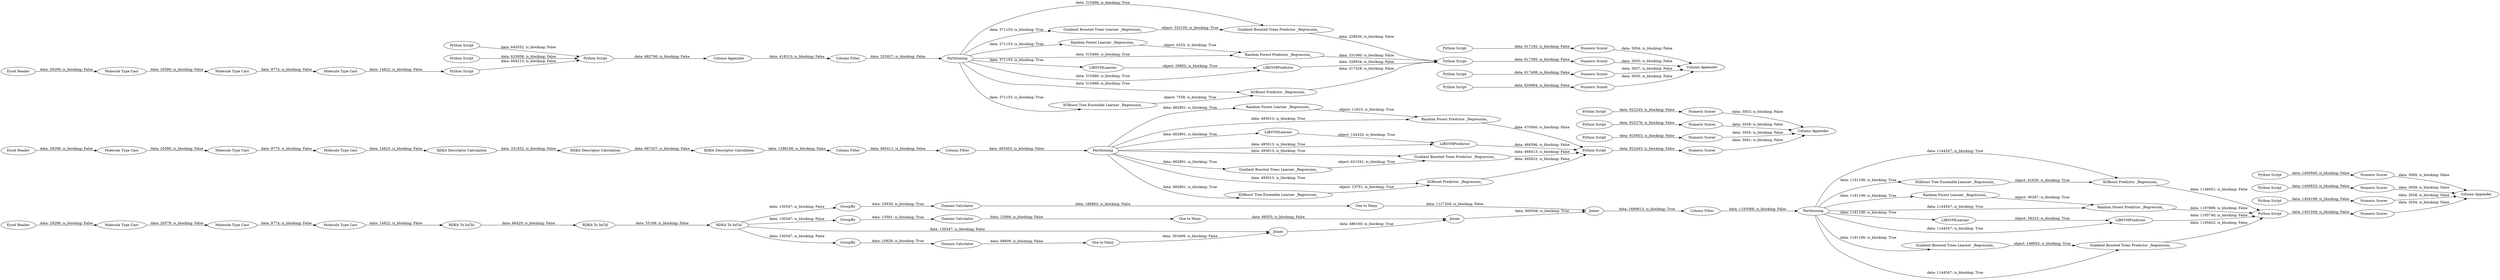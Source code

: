 digraph {
	"-2956628724812937833_284" [label="Domain Calculator"]
	"-2957802105911695908_276" [label="RDKit Descriptor Calculation"]
	"-7642157495208569630_685" [label="Python Script"]
	"-3919158200163146545_687" [label="Column Appender"]
	"2181174916298871295_961" [label="Excel Reader"]
	"3551017868129764622_5" [label="Molecule Type Cast"]
	"2181174916298871295_706" [label="Column Filter"]
	"-2956628724812937833_263" [label="One to Many"]
	"-3919158200163146545_682" [label="Numeric Scorer"]
	"2181174916298871295_576" [label=Partitioning]
	"-2957802105911695908_275" [label="RDKit Descriptor Calculation"]
	"2181174916298871295_910" [label=LIBSVMLearner]
	"3349509398306546043_146" [label="Python Script"]
	"2181174916298871295_404" [label="Gradient Boosted Trees Predictor _Regression_"]
	"2181174916298871295_383" [label="Gradient Boosted Trees Learner _Regression_"]
	"2181174916298871295_946" [label=Partitioning]
	"3349509398306546043_150" [label="Python Script"]
	"3551017868129764622_3" [label="Molecule Type Cast"]
	"2128226623436983558_680" [label="Python Script"]
	"2181174916298871295_914" [label="Random Forest Learner _Regression_"]
	"-7642157495208569630_683" [label="Python Script"]
	"-7642157495208569630_684" [label="Numeric Scorer"]
	"2181174916298871295_964" [label="Excel Reader"]
	"-6471460998086589833_3" [label="Molecule Type Cast"]
	"2181174916298871295_377" [label="Random Forest Learner _Regression_"]
	"2181174916298871295_407" [label=LIBSVMPredictor]
	"2181174916298871295_951" [label="XGBoost Predictor _Regression_"]
	"9213239237462918283_4" [label="Molecule Type Cast"]
	"2181174916298871295_375" [label="XGBoost Predictor _Regression_"]
	"2181174916298871295_904" [label="Random Forest Predictor _Regression_"]
	"2128226623436983558_683" [label="Python Script"]
	"-7642157495208569630_682" [label="Numeric Scorer"]
	"2128226623436983558_687" [label="Column Appender"]
	"-7642157495208569630_687" [label="Column Appender"]
	"2181174916298871295_911" [label="XGBoost Tree Ensemble Learner _Regression_"]
	"-6471460998086589833_5" [label="Molecule Type Cast"]
	"2181174916298871295_402" [label="Random Forest Predictor _Regression_"]
	"2181174916298871295_909" [label="Gradient Boosted Trees Learner _Regression_"]
	"3551017868129764622_10" [label="RDKit To InChI"]
	"-3919158200163146545_399" [label="Numeric Scorer"]
	"-2956628724812937833_267" [label="One to Many"]
	"-7642157495208569630_399" [label="Numeric Scorer"]
	"-3919158200163146545_681" [label="Python Script"]
	"-2956628724812937833_283" [label="Domain Calculator"]
	"-3919158200163146545_680" [label="Python Script"]
	"-7642157495208569630_681" [label="Python Script"]
	"-2956628724812937833_266" [label=GroupBy]
	"2181174916298871295_906" [label="Column Filter"]
	"2128226623436983558_681" [label="Python Script"]
	"-2956628724812937833_262" [label=GroupBy]
	"2181174916298871295_913" [label="Gradient Boosted Trees Predictor _Regression_"]
	"-3919158200163146545_684" [label="Numeric Scorer"]
	"2181174916298871295_950" [label="XGBoost Tree Ensemble Learner _Regression_"]
	"2181174916298871295_908" [label=Partitioning]
	"2128226623436983558_684" [label="Numeric Scorer"]
	"2181174916298871295_949" [label="Random Forest Learner _Regression_"]
	"-2956628724812937833_264" [label="One to Many"]
	"-3919158200163146545_686" [label="Numeric Scorer"]
	"-2956628724812937833_288" [label=Joiner]
	"2181174916298871295_682" [label="XGBoost Tree Ensemble Learner _Regression_"]
	"3349509398306546043_147" [label="Python Script"]
	"9213239237462918283_3" [label="Molecule Type Cast"]
	"-2957802105911695908_278" [label="Column Filter"]
	"3349509398306546043_271" [label="Column Appender"]
	"3551017868129764622_4" [label="Molecule Type Cast"]
	"2181174916298871295_392" [label=LIBSVMLearner]
	"-2956628724812937833_289" [label=Joiner]
	"2181174916298871295_953" [label="Random Forest Predictor _Regression_"]
	"-3919158200163146545_685" [label="Python Script"]
	"2181174916298871295_948" [label=LIBSVMLearner]
	"2181174916298871295_957" [label="Gradient Boosted Trees Predictor _Regression_"]
	"2128226623436983558_399" [label="Numeric Scorer"]
	"2181174916298871295_912" [label=LIBSVMPredictor]
	"2128226623436983558_685" [label="Python Script"]
	"2128226623436983558_682" [label="Numeric Scorer"]
	"9213239237462918283_5" [label="Molecule Type Cast"]
	"2181174916298871295_905" [label="XGBoost Predictor _Regression_"]
	"2181174916298871295_952" [label="Column Filter"]
	"-2956628724812937833_290" [label=Joiner]
	"2181174916298871295_947" [label="Gradient Boosted Trees Learner _Regression_"]
	"-2957802105911695908_277" [label="RDKit Descriptor Calculation"]
	"-7642157495208569630_680" [label="Python Script"]
	"2181174916298871295_960" [label="Excel Reader"]
	"-7642157495208569630_686" [label="Numeric Scorer"]
	"-3919158200163146545_683" [label="Python Script"]
	"2181174916298871295_945" [label=LIBSVMPredictor]
	"3551017868129764622_13" [label="RDKit To InChI"]
	"-6471460998086589833_4" [label="Molecule Type Cast"]
	"3349509398306546043_162" [label="Python Script"]
	"2128226623436983558_686" [label="Numeric Scorer"]
	"-2956628724812937833_282" [label="Domain Calculator"]
	"-2956628724812937833_265" [label=GroupBy]
	"3551017868129764622_11" [label="RDKit To InChI"]
	"2181174916298871295_951" -> "-7642157495208569630_680" [label="data: 1146051; is_blocking: False"]
	"2181174916298871295_957" -> "-7642157495208569630_680" [label="data: 1195922; is_blocking: False"]
	"2181174916298871295_946" -> "2181174916298871295_957" [label="data: 1144547; is_blocking: True"]
	"2181174916298871295_912" -> "2128226623436983558_680" [label="data: 468396; is_blocking: False"]
	"9213239237462918283_4" -> "9213239237462918283_5" [label="data: 9775; is_blocking: False"]
	"2128226623436983558_686" -> "2128226623436983558_687" [label="data: 3055; is_blocking: False"]
	"2181174916298871295_953" -> "-7642157495208569630_680" [label="data: 1197886; is_blocking: False"]
	"-6471460998086589833_3" -> "-6471460998086589833_4" [label="data: 20580; is_blocking: False"]
	"2128226623436983558_682" -> "2128226623436983558_687" [label="data: 3058; is_blocking: False"]
	"2181174916298871295_706" -> "2181174916298871295_576" [label="data: 325927; is_blocking: False"]
	"3551017868129764622_10" -> "3551017868129764622_11" [label="data: 66429; is_blocking: False"]
	"-3919158200163146545_399" -> "-3919158200163146545_687" [label="data: 3055; is_blocking: False"]
	"3349509398306546043_162" -> "3349509398306546043_150" [label="data: 664213; is_blocking: False"]
	"2128226623436983558_399" -> "2128226623436983558_687" [label="data: 3061; is_blocking: False"]
	"2181174916298871295_576" -> "2181174916298871295_375" [label="data: 315466; is_blocking: True"]
	"-7642157495208569630_685" -> "-7642157495208569630_686" [label="data: 1404198; is_blocking: False"]
	"2181174916298871295_945" -> "-7642157495208569630_680" [label="data: 1195740; is_blocking: False"]
	"-3919158200163146545_681" -> "-3919158200163146545_682" [label="data: 617192; is_blocking: False"]
	"-3919158200163146545_682" -> "-3919158200163146545_687" [label="data: 3054; is_blocking: False"]
	"-2957802105911695908_278" -> "2181174916298871295_906" [label="data: 465411; is_blocking: False"]
	"-7642157495208569630_682" -> "-7642157495208569630_687" [label="data: 3059; is_blocking: False"]
	"3349509398306546043_146" -> "3349509398306546043_150" [label="data: 645552; is_blocking: False"]
	"2181174916298871295_909" -> "2181174916298871295_913" [label="object: 621541; is_blocking: True"]
	"-3919158200163146545_686" -> "-3919158200163146545_687" [label="data: 3055; is_blocking: False"]
	"2128226623436983558_680" -> "2128226623436983558_399" [label="data: 922443; is_blocking: False"]
	"2181174916298871295_960" -> "-6471460998086589833_3" [label="data: 29299; is_blocking: False"]
	"2128226623436983558_685" -> "2128226623436983558_686" [label="data: 925653; is_blocking: False"]
	"3551017868129764622_13" -> "-2956628724812937833_262" [label="data: 130347; is_blocking: False"]
	"-2956628724812937833_283" -> "-2956628724812937833_263" [label="data: 49909; is_blocking: False"]
	"2128226623436983558_683" -> "2128226623436983558_684" [label="data: 922243; is_blocking: False"]
	"2181174916298871295_911" -> "2181174916298871295_905" [label="object: 13751; is_blocking: True"]
	"2181174916298871295_392" -> "2181174916298871295_407" [label="object: 29802; is_blocking: True"]
	"-2956628724812937833_265" -> "-2956628724812937833_284" [label="data: 13581; is_blocking: True"]
	"2181174916298871295_908" -> "2181174916298871295_905" [label="data: 493013; is_blocking: True"]
	"2181174916298871295_913" -> "2128226623436983558_680" [label="data: 468413; is_blocking: False"]
	"2181174916298871295_576" -> "2181174916298871295_404" [label="data: 315466; is_blocking: True"]
	"-7642157495208569630_684" -> "-7642157495208569630_687" [label="data: 3069; is_blocking: False"]
	"2181174916298871295_946" -> "2181174916298871295_951" [label="data: 1144547; is_blocking: True"]
	"2128226623436983558_681" -> "2128226623436983558_682" [label="data: 922276; is_blocking: False"]
	"2181174916298871295_908" -> "2181174916298871295_910" [label="data: 682891; is_blocking: True"]
	"-3919158200163146545_685" -> "-3919158200163146545_686" [label="data: 620684; is_blocking: False"]
	"-2956628724812937833_262" -> "-2956628724812937833_283" [label="data: 10628; is_blocking: True"]
	"-3919158200163146545_684" -> "-3919158200163146545_687" [label="data: 3057; is_blocking: False"]
	"3551017868129764622_13" -> "-2956628724812937833_265" [label="data: 130347; is_blocking: False"]
	"-2957802105911695908_277" -> "-2957802105911695908_278" [label="data: 1286166; is_blocking: False"]
	"2128226623436983558_684" -> "2128226623436983558_687" [label="data: 3053; is_blocking: False"]
	"2181174916298871295_908" -> "2181174916298871295_909" [label="data: 682891; is_blocking: True"]
	"3551017868129764622_13" -> "-2956628724812937833_266" [label="data: 130347; is_blocking: False"]
	"2181174916298871295_961" -> "9213239237462918283_3" [label="data: 29298; is_blocking: False"]
	"-2956628724812937833_263" -> "-2956628724812937833_288" [label="data: 303499; is_blocking: False"]
	"3551017868129764622_3" -> "3551017868129764622_4" [label="data: 20579; is_blocking: False"]
	"3349509398306546043_271" -> "2181174916298871295_706" [label="data: 418313; is_blocking: False"]
	"2181174916298871295_904" -> "2128226623436983558_680" [label="data: 470560; is_blocking: False"]
	"2181174916298871295_949" -> "2181174916298871295_953" [label="object: 36287; is_blocking: True"]
	"-2956628724812937833_267" -> "-2956628724812937833_290" [label="data: 1127204; is_blocking: False"]
	"-7642157495208569630_399" -> "-7642157495208569630_687" [label="data: 3054; is_blocking: False"]
	"-2957802105911695908_275" -> "-2957802105911695908_276" [label="data: 331832; is_blocking: False"]
	"2181174916298871295_964" -> "3551017868129764622_3" [label="data: 29298; is_blocking: False"]
	"-3919158200163146545_680" -> "-3919158200163146545_399" [label="data: 617395; is_blocking: False"]
	"2181174916298871295_682" -> "2181174916298871295_375" [label="object: 7558; is_blocking: True"]
	"-7642157495208569630_686" -> "-7642157495208569630_687" [label="data: 3058; is_blocking: False"]
	"2181174916298871295_404" -> "-3919158200163146545_680" [label="data: 328930; is_blocking: False"]
	"2181174916298871295_946" -> "2181174916298871295_953" [label="data: 1144547; is_blocking: True"]
	"3551017868129764622_13" -> "-2956628724812937833_288" [label="data: 130347; is_blocking: False"]
	"2181174916298871295_383" -> "2181174916298871295_404" [label="object: 333105; is_blocking: True"]
	"-2956628724812937833_266" -> "-2956628724812937833_282" [label="data: 25930; is_blocking: True"]
	"2181174916298871295_908" -> "2181174916298871295_911" [label="data: 682891; is_blocking: True"]
	"3551017868129764622_5" -> "3551017868129764622_10" [label="data: 14822; is_blocking: False"]
	"2181174916298871295_576" -> "2181174916298871295_377" [label="data: 371153; is_blocking: True"]
	"2181174916298871295_914" -> "2181174916298871295_904" [label="object: 11615; is_blocking: True"]
	"-2956628724812937833_284" -> "-2956628724812937833_264" [label="data: 12066; is_blocking: False"]
	"-7642157495208569630_680" -> "-7642157495208569630_399" [label="data: 1401049; is_blocking: False"]
	"-2957802105911695908_276" -> "-2957802105911695908_277" [label="data: 687257; is_blocking: False"]
	"2181174916298871295_946" -> "2181174916298871295_950" [label="data: 1191190; is_blocking: True"]
	"-6471460998086589833_5" -> "3349509398306546043_162" [label="data: 14822; is_blocking: False"]
	"-2956628724812937833_282" -> "-2956628724812937833_267" [label="data: 186863; is_blocking: False"]
	"2181174916298871295_948" -> "2181174916298871295_945" [label="object: 58323; is_blocking: True"]
	"2181174916298871295_402" -> "-3919158200163146545_680" [label="data: 331080; is_blocking: False"]
	"-6471460998086589833_4" -> "-6471460998086589833_5" [label="data: 9774; is_blocking: False"]
	"-2956628724812937833_290" -> "2181174916298871295_952" [label="data: 1689813; is_blocking: True"]
	"2181174916298871295_946" -> "2181174916298871295_949" [label="data: 1191190; is_blocking: True"]
	"9213239237462918283_5" -> "-2957802105911695908_275" [label="data: 14823; is_blocking: False"]
	"2181174916298871295_910" -> "2181174916298871295_912" [label="object: 144332; is_blocking: True"]
	"2181174916298871295_952" -> "2181174916298871295_946" [label="data: 1193088; is_blocking: False"]
	"2181174916298871295_908" -> "2181174916298871295_904" [label="data: 493013; is_blocking: True"]
	"2181174916298871295_908" -> "2181174916298871295_912" [label="data: 493013; is_blocking: True"]
	"3349509398306546043_147" -> "3349509398306546043_150" [label="data: 633956; is_blocking: False"]
	"2181174916298871295_950" -> "2181174916298871295_951" [label="object: 41630; is_blocking: True"]
	"2181174916298871295_576" -> "2181174916298871295_402" [label="data: 315466; is_blocking: True"]
	"2181174916298871295_576" -> "2181174916298871295_383" [label="data: 371153; is_blocking: True"]
	"-7642157495208569630_681" -> "-7642157495208569630_682" [label="data: 1400633; is_blocking: False"]
	"3551017868129764622_4" -> "3551017868129764622_5" [label="data: 9774; is_blocking: False"]
	"-2956628724812937833_264" -> "-2956628724812937833_289" [label="data: 66555; is_blocking: False"]
	"2181174916298871295_946" -> "2181174916298871295_948" [label="data: 1191190; is_blocking: True"]
	"2181174916298871295_576" -> "2181174916298871295_392" [label="data: 371153; is_blocking: True"]
	"2181174916298871295_908" -> "2181174916298871295_914" [label="data: 682891; is_blocking: True"]
	"3551017868129764622_11" -> "3551017868129764622_13" [label="data: 55168; is_blocking: False"]
	"2181174916298871295_946" -> "2181174916298871295_947" [label="data: 1191190; is_blocking: True"]
	"2181174916298871295_375" -> "-3919158200163146545_680" [label="data: 317328; is_blocking: False"]
	"2181174916298871295_576" -> "2181174916298871295_682" [label="data: 371153; is_blocking: True"]
	"2181174916298871295_908" -> "2181174916298871295_913" [label="data: 493013; is_blocking: True"]
	"-7642157495208569630_683" -> "-7642157495208569630_684" [label="data: 1400940; is_blocking: False"]
	"2181174916298871295_946" -> "2181174916298871295_945" [label="data: 1144547; is_blocking: True"]
	"2181174916298871295_407" -> "-3919158200163146545_680" [label="data: 328934; is_blocking: False"]
	"2181174916298871295_576" -> "2181174916298871295_407" [label="data: 315466; is_blocking: True"]
	"-3919158200163146545_683" -> "-3919158200163146545_684" [label="data: 617408; is_blocking: False"]
	"-2956628724812937833_289" -> "-2956628724812937833_290" [label="data: 560506; is_blocking: True"]
	"2181174916298871295_905" -> "2128226623436983558_680" [label="data: 495022; is_blocking: False"]
	"-2956628724812937833_288" -> "-2956628724812937833_289" [label="data: 486160; is_blocking: True"]
	"2181174916298871295_377" -> "2181174916298871295_402" [label="object: 6325; is_blocking: True"]
	"2181174916298871295_906" -> "2181174916298871295_908" [label="data: 465403; is_blocking: False"]
	"3349509398306546043_150" -> "3349509398306546043_271" [label="data: 682790; is_blocking: False"]
	"9213239237462918283_3" -> "9213239237462918283_4" [label="data: 20580; is_blocking: False"]
	"2181174916298871295_947" -> "2181174916298871295_957" [label="object: 148655; is_blocking: True"]
	rankdir=LR
}
